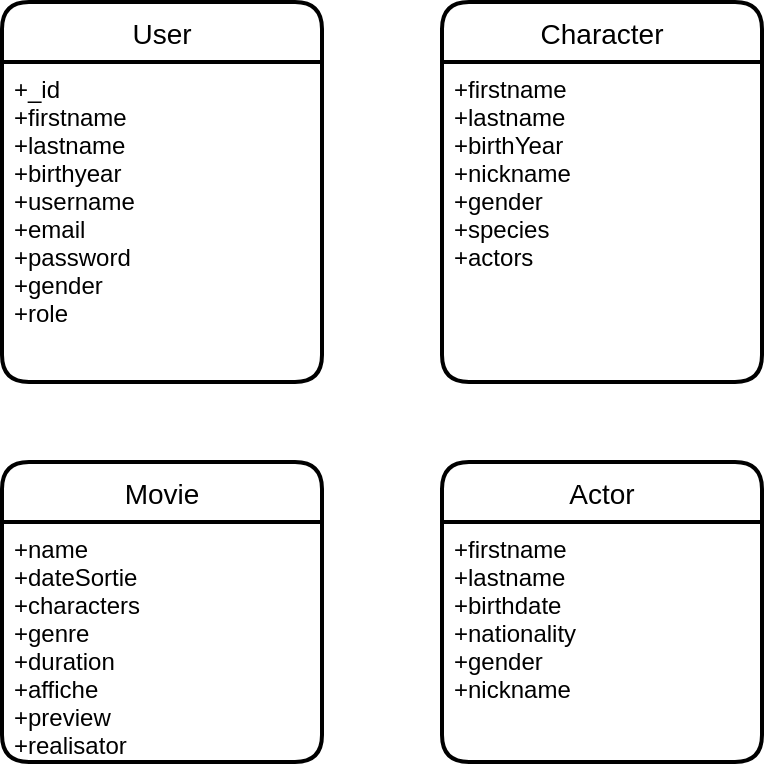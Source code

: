 <mxfile version="14.6.5" type="github">
  <diagram id="oX1b_3EM2NHa71FthVO_" name="Page-1">
    <mxGraphModel dx="937" dy="650" grid="1" gridSize="10" guides="1" tooltips="1" connect="1" arrows="1" fold="1" page="1" pageScale="1" pageWidth="827" pageHeight="1169" math="0" shadow="0">
      <root>
        <mxCell id="0" />
        <mxCell id="1" parent="0" />
        <mxCell id="DAx7MIlhXy9xXeXg1lcq-1" value="User" style="swimlane;childLayout=stackLayout;horizontal=1;startSize=30;horizontalStack=0;rounded=1;fontSize=14;fontStyle=0;strokeWidth=2;resizeParent=0;resizeLast=1;shadow=0;dashed=0;align=center;" vertex="1" parent="1">
          <mxGeometry x="140" y="110" width="160" height="190" as="geometry" />
        </mxCell>
        <mxCell id="DAx7MIlhXy9xXeXg1lcq-2" value="+_id&#xa;+firstname&#xa;+lastname&#xa;+birthyear&#xa;+username&#xa;+email&#xa;+password&#xa;+gender&#xa;+role" style="align=left;strokeColor=none;fillColor=none;spacingLeft=4;fontSize=12;verticalAlign=top;resizable=0;rotatable=0;part=1;" vertex="1" parent="DAx7MIlhXy9xXeXg1lcq-1">
          <mxGeometry y="30" width="160" height="160" as="geometry" />
        </mxCell>
        <mxCell id="DAx7MIlhXy9xXeXg1lcq-4" value="Character" style="swimlane;childLayout=stackLayout;horizontal=1;startSize=30;horizontalStack=0;rounded=1;fontSize=14;fontStyle=0;strokeWidth=2;resizeParent=0;resizeLast=1;shadow=0;dashed=0;align=center;" vertex="1" parent="1">
          <mxGeometry x="360" y="110" width="160" height="190" as="geometry" />
        </mxCell>
        <mxCell id="DAx7MIlhXy9xXeXg1lcq-5" value="+firstname&#xa;+lastname&#xa;+birthYear&#xa;+nickname&#xa;+gender&#xa;+species&#xa;+actors" style="align=left;strokeColor=none;fillColor=none;spacingLeft=4;fontSize=12;verticalAlign=top;resizable=0;rotatable=0;part=1;" vertex="1" parent="DAx7MIlhXy9xXeXg1lcq-4">
          <mxGeometry y="30" width="160" height="160" as="geometry" />
        </mxCell>
        <mxCell id="DAx7MIlhXy9xXeXg1lcq-6" value="Movie" style="swimlane;childLayout=stackLayout;horizontal=1;startSize=30;horizontalStack=0;rounded=1;fontSize=14;fontStyle=0;strokeWidth=2;resizeParent=0;resizeLast=1;shadow=0;dashed=0;align=center;" vertex="1" parent="1">
          <mxGeometry x="140" y="340" width="160" height="150" as="geometry" />
        </mxCell>
        <mxCell id="DAx7MIlhXy9xXeXg1lcq-7" value="+name&#xa;+dateSortie&#xa;+characters&#xa;+genre&#xa;+duration&#xa;+affiche&#xa;+preview&#xa;+realisator" style="align=left;strokeColor=none;fillColor=none;spacingLeft=4;fontSize=12;verticalAlign=top;resizable=0;rotatable=0;part=1;" vertex="1" parent="DAx7MIlhXy9xXeXg1lcq-6">
          <mxGeometry y="30" width="160" height="120" as="geometry" />
        </mxCell>
        <mxCell id="DAx7MIlhXy9xXeXg1lcq-8" value="Actor" style="swimlane;childLayout=stackLayout;horizontal=1;startSize=30;horizontalStack=0;rounded=1;fontSize=14;fontStyle=0;strokeWidth=2;resizeParent=0;resizeLast=1;shadow=0;dashed=0;align=center;" vertex="1" parent="1">
          <mxGeometry x="360" y="340" width="160" height="150" as="geometry" />
        </mxCell>
        <mxCell id="DAx7MIlhXy9xXeXg1lcq-9" value="+firstname&#xa;+lastname&#xa;+birthdate&#xa;+nationality&#xa;+gender&#xa;+nickname" style="align=left;strokeColor=none;fillColor=none;spacingLeft=4;fontSize=12;verticalAlign=top;resizable=0;rotatable=0;part=1;" vertex="1" parent="DAx7MIlhXy9xXeXg1lcq-8">
          <mxGeometry y="30" width="160" height="120" as="geometry" />
        </mxCell>
      </root>
    </mxGraphModel>
  </diagram>
</mxfile>
